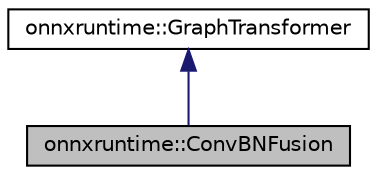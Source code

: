 digraph "onnxruntime::ConvBNFusion"
{
  edge [fontname="Helvetica",fontsize="10",labelfontname="Helvetica",labelfontsize="10"];
  node [fontname="Helvetica",fontsize="10",shape=record];
  Node2 [label="onnxruntime::ConvBNFusion",height=0.2,width=0.4,color="black", fillcolor="grey75", style="filled", fontcolor="black"];
  Node3 -> Node2 [dir="back",color="midnightblue",fontsize="10",style="solid",fontname="Helvetica"];
  Node3 [label="onnxruntime::GraphTransformer",height=0.2,width=0.4,color="black", fillcolor="white", style="filled",URL="$classonnxruntime_1_1GraphTransformer.html"];
}

